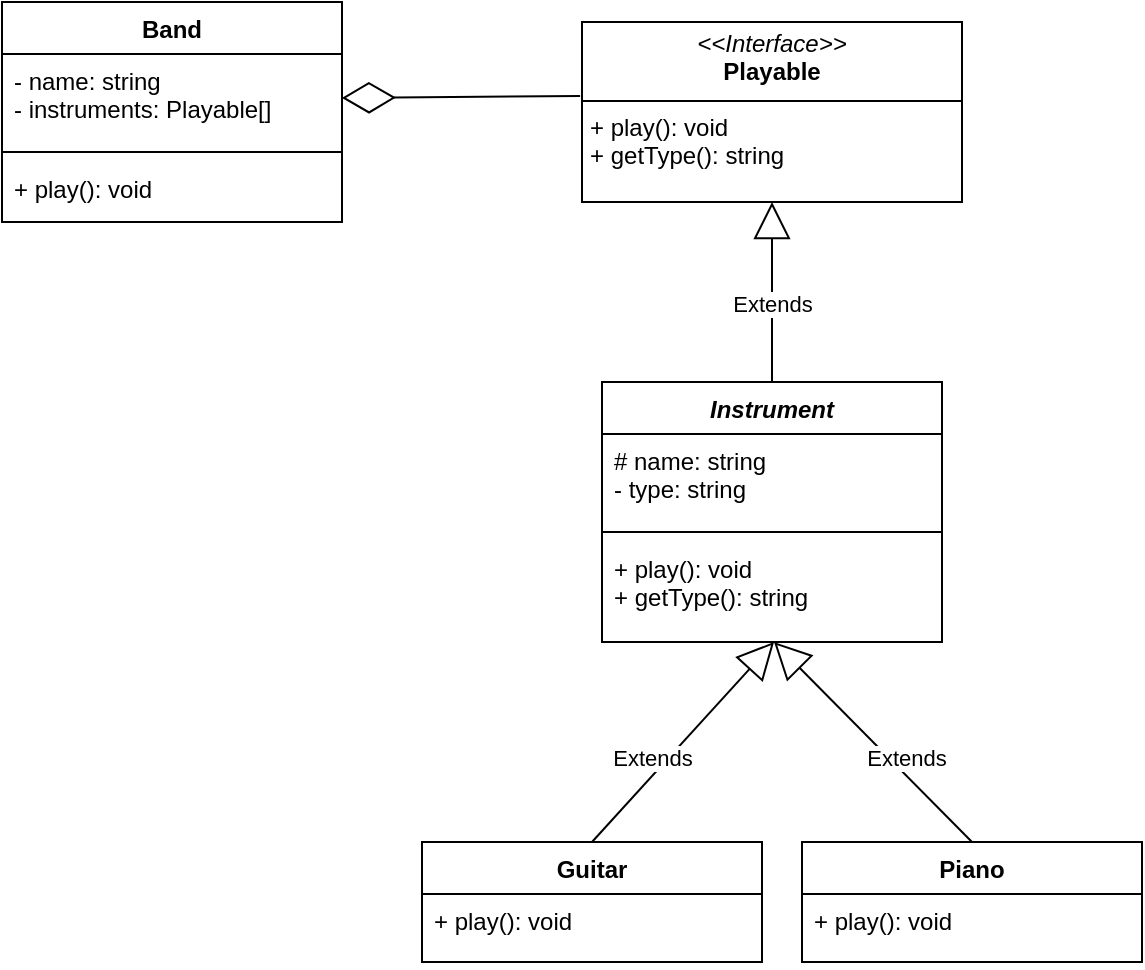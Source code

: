<mxfile version="24.0.1" type="github">
  <diagram name="Page-1" id="1-svsC4BGa7a-IKdOPoI">
    <mxGraphModel dx="987" dy="759" grid="1" gridSize="10" guides="1" tooltips="1" connect="1" arrows="1" fold="1" page="1" pageScale="1" pageWidth="827" pageHeight="1169" math="0" shadow="0">
      <root>
        <mxCell id="0" />
        <mxCell id="1" parent="0" />
        <mxCell id="kUaROiYEwx2TMYjC0UZ9-8" value="&lt;p style=&quot;margin:0px;margin-top:4px;text-align:center;&quot;&gt;&lt;i&gt;&amp;lt;&amp;lt;Interface&amp;gt;&amp;gt;&lt;/i&gt;&lt;br&gt;&lt;b&gt;Playable&lt;/b&gt;&lt;/p&gt;&lt;hr size=&quot;1&quot; style=&quot;border-style:solid;&quot;&gt;&lt;p style=&quot;margin:0px;margin-left:4px;&quot;&gt;+ play(): void&lt;br&gt;+ getType(): string&lt;/p&gt;" style="verticalAlign=top;align=left;overflow=fill;html=1;whiteSpace=wrap;" vertex="1" parent="1">
          <mxGeometry x="330" y="300" width="190" height="90" as="geometry" />
        </mxCell>
        <mxCell id="kUaROiYEwx2TMYjC0UZ9-9" value="&lt;i&gt;Instrument&lt;/i&gt;" style="swimlane;fontStyle=1;align=center;verticalAlign=top;childLayout=stackLayout;horizontal=1;startSize=26;horizontalStack=0;resizeParent=1;resizeParentMax=0;resizeLast=0;collapsible=1;marginBottom=0;whiteSpace=wrap;html=1;" vertex="1" parent="1">
          <mxGeometry x="340" y="480" width="170" height="130" as="geometry">
            <mxRectangle x="375" y="530" width="100" height="30" as="alternateBounds" />
          </mxGeometry>
        </mxCell>
        <mxCell id="kUaROiYEwx2TMYjC0UZ9-10" value="# name: string&lt;div&gt;- type: string&lt;/div&gt;" style="text;strokeColor=none;fillColor=none;align=left;verticalAlign=top;spacingLeft=4;spacingRight=4;overflow=hidden;rotatable=0;points=[[0,0.5],[1,0.5]];portConstraint=eastwest;whiteSpace=wrap;html=1;" vertex="1" parent="kUaROiYEwx2TMYjC0UZ9-9">
          <mxGeometry y="26" width="170" height="44" as="geometry" />
        </mxCell>
        <mxCell id="kUaROiYEwx2TMYjC0UZ9-11" value="" style="line;strokeWidth=1;fillColor=none;align=left;verticalAlign=middle;spacingTop=-1;spacingLeft=3;spacingRight=3;rotatable=0;labelPosition=right;points=[];portConstraint=eastwest;strokeColor=inherit;" vertex="1" parent="kUaROiYEwx2TMYjC0UZ9-9">
          <mxGeometry y="70" width="170" height="10" as="geometry" />
        </mxCell>
        <mxCell id="kUaROiYEwx2TMYjC0UZ9-12" value="+ play(): void&lt;div&gt;+ getType(): string&lt;/div&gt;" style="text;strokeColor=none;fillColor=none;align=left;verticalAlign=top;spacingLeft=4;spacingRight=4;overflow=hidden;rotatable=0;points=[[0,0.5],[1,0.5]];portConstraint=eastwest;whiteSpace=wrap;html=1;" vertex="1" parent="kUaROiYEwx2TMYjC0UZ9-9">
          <mxGeometry y="80" width="170" height="50" as="geometry" />
        </mxCell>
        <mxCell id="kUaROiYEwx2TMYjC0UZ9-14" value="Extends" style="html=1;verticalAlign=bottom;endArrow=block;curved=0;rounded=0;strokeColor=default;endFill=0;exitX=0.5;exitY=0;exitDx=0;exitDy=0;entryX=0.5;entryY=1;entryDx=0;entryDy=0;endSize=16;startSize=16;" edge="1" parent="1" source="kUaROiYEwx2TMYjC0UZ9-9" target="kUaROiYEwx2TMYjC0UZ9-8">
          <mxGeometry x="-0.333" width="80" relative="1" as="geometry">
            <mxPoint x="260" y="390" as="sourcePoint" />
            <mxPoint x="340" y="390" as="targetPoint" />
            <mxPoint as="offset" />
          </mxGeometry>
        </mxCell>
        <mxCell id="kUaROiYEwx2TMYjC0UZ9-15" value="Guitar" style="swimlane;fontStyle=1;align=center;verticalAlign=top;childLayout=stackLayout;horizontal=1;startSize=26;horizontalStack=0;resizeParent=1;resizeParentMax=0;resizeLast=0;collapsible=1;marginBottom=0;whiteSpace=wrap;html=1;" vertex="1" parent="1">
          <mxGeometry x="250" y="710" width="170" height="60" as="geometry">
            <mxRectangle x="375" y="530" width="100" height="30" as="alternateBounds" />
          </mxGeometry>
        </mxCell>
        <mxCell id="kUaROiYEwx2TMYjC0UZ9-18" value="+ play(): void" style="text;strokeColor=none;fillColor=none;align=left;verticalAlign=top;spacingLeft=4;spacingRight=4;overflow=hidden;rotatable=0;points=[[0,0.5],[1,0.5]];portConstraint=eastwest;whiteSpace=wrap;html=1;" vertex="1" parent="kUaROiYEwx2TMYjC0UZ9-15">
          <mxGeometry y="26" width="170" height="34" as="geometry" />
        </mxCell>
        <mxCell id="kUaROiYEwx2TMYjC0UZ9-19" value="Extends" style="html=1;verticalAlign=bottom;endArrow=block;curved=0;rounded=0;strokeColor=default;endFill=0;exitX=0.5;exitY=0;exitDx=0;exitDy=0;endSize=16;startSize=16;entryX=0.506;entryY=1;entryDx=0;entryDy=0;entryPerimeter=0;" edge="1" parent="1" source="kUaROiYEwx2TMYjC0UZ9-15" target="kUaROiYEwx2TMYjC0UZ9-12">
          <mxGeometry x="-0.334" width="80" relative="1" as="geometry">
            <mxPoint x="435" y="490" as="sourcePoint" />
            <mxPoint x="420" y="670" as="targetPoint" />
            <mxPoint as="offset" />
          </mxGeometry>
        </mxCell>
        <mxCell id="kUaROiYEwx2TMYjC0UZ9-20" value="Piano" style="swimlane;fontStyle=1;align=center;verticalAlign=top;childLayout=stackLayout;horizontal=1;startSize=26;horizontalStack=0;resizeParent=1;resizeParentMax=0;resizeLast=0;collapsible=1;marginBottom=0;whiteSpace=wrap;html=1;" vertex="1" parent="1">
          <mxGeometry x="440" y="710" width="170" height="60" as="geometry">
            <mxRectangle x="375" y="530" width="100" height="30" as="alternateBounds" />
          </mxGeometry>
        </mxCell>
        <mxCell id="kUaROiYEwx2TMYjC0UZ9-21" value="+ play(): void" style="text;strokeColor=none;fillColor=none;align=left;verticalAlign=top;spacingLeft=4;spacingRight=4;overflow=hidden;rotatable=0;points=[[0,0.5],[1,0.5]];portConstraint=eastwest;whiteSpace=wrap;html=1;" vertex="1" parent="kUaROiYEwx2TMYjC0UZ9-20">
          <mxGeometry y="26" width="170" height="34" as="geometry" />
        </mxCell>
        <mxCell id="kUaROiYEwx2TMYjC0UZ9-22" value="Extends" style="html=1;verticalAlign=bottom;endArrow=block;curved=0;rounded=0;strokeColor=default;endFill=0;exitX=0.5;exitY=0;exitDx=0;exitDy=0;endSize=16;startSize=16;entryX=0.506;entryY=1;entryDx=0;entryDy=0;entryPerimeter=0;" edge="1" parent="1" source="kUaROiYEwx2TMYjC0UZ9-20" target="kUaROiYEwx2TMYjC0UZ9-12">
          <mxGeometry x="-0.329" width="80" relative="1" as="geometry">
            <mxPoint x="345" y="720" as="sourcePoint" />
            <mxPoint x="610" y="630" as="targetPoint" />
            <mxPoint as="offset" />
          </mxGeometry>
        </mxCell>
        <mxCell id="kUaROiYEwx2TMYjC0UZ9-23" value="Band" style="swimlane;fontStyle=1;align=center;verticalAlign=top;childLayout=stackLayout;horizontal=1;startSize=26;horizontalStack=0;resizeParent=1;resizeParentMax=0;resizeLast=0;collapsible=1;marginBottom=0;whiteSpace=wrap;html=1;" vertex="1" parent="1">
          <mxGeometry x="40" y="290" width="170" height="110" as="geometry">
            <mxRectangle x="375" y="530" width="100" height="30" as="alternateBounds" />
          </mxGeometry>
        </mxCell>
        <mxCell id="kUaROiYEwx2TMYjC0UZ9-24" value="- name: string&lt;div&gt;- instruments: Playable[]&lt;/div&gt;" style="text;strokeColor=none;fillColor=none;align=left;verticalAlign=top;spacingLeft=4;spacingRight=4;overflow=hidden;rotatable=0;points=[[0,0.5],[1,0.5]];portConstraint=eastwest;whiteSpace=wrap;html=1;" vertex="1" parent="kUaROiYEwx2TMYjC0UZ9-23">
          <mxGeometry y="26" width="170" height="44" as="geometry" />
        </mxCell>
        <mxCell id="kUaROiYEwx2TMYjC0UZ9-25" value="" style="line;strokeWidth=1;fillColor=none;align=left;verticalAlign=middle;spacingTop=-1;spacingLeft=3;spacingRight=3;rotatable=0;labelPosition=right;points=[];portConstraint=eastwest;strokeColor=inherit;" vertex="1" parent="kUaROiYEwx2TMYjC0UZ9-23">
          <mxGeometry y="70" width="170" height="10" as="geometry" />
        </mxCell>
        <mxCell id="kUaROiYEwx2TMYjC0UZ9-26" value="+ play(): void" style="text;strokeColor=none;fillColor=none;align=left;verticalAlign=top;spacingLeft=4;spacingRight=4;overflow=hidden;rotatable=0;points=[[0,0.5],[1,0.5]];portConstraint=eastwest;whiteSpace=wrap;html=1;" vertex="1" parent="kUaROiYEwx2TMYjC0UZ9-23">
          <mxGeometry y="80" width="170" height="30" as="geometry" />
        </mxCell>
        <mxCell id="kUaROiYEwx2TMYjC0UZ9-28" value="" style="endArrow=diamondThin;endFill=0;endSize=24;html=1;rounded=0;entryX=1;entryY=0.5;entryDx=0;entryDy=0;exitX=-0.005;exitY=0.411;exitDx=0;exitDy=0;exitPerimeter=0;" edge="1" parent="1" source="kUaROiYEwx2TMYjC0UZ9-8" target="kUaROiYEwx2TMYjC0UZ9-24">
          <mxGeometry width="160" relative="1" as="geometry">
            <mxPoint x="220" y="580" as="sourcePoint" />
            <mxPoint x="380" y="580" as="targetPoint" />
          </mxGeometry>
        </mxCell>
      </root>
    </mxGraphModel>
  </diagram>
</mxfile>
